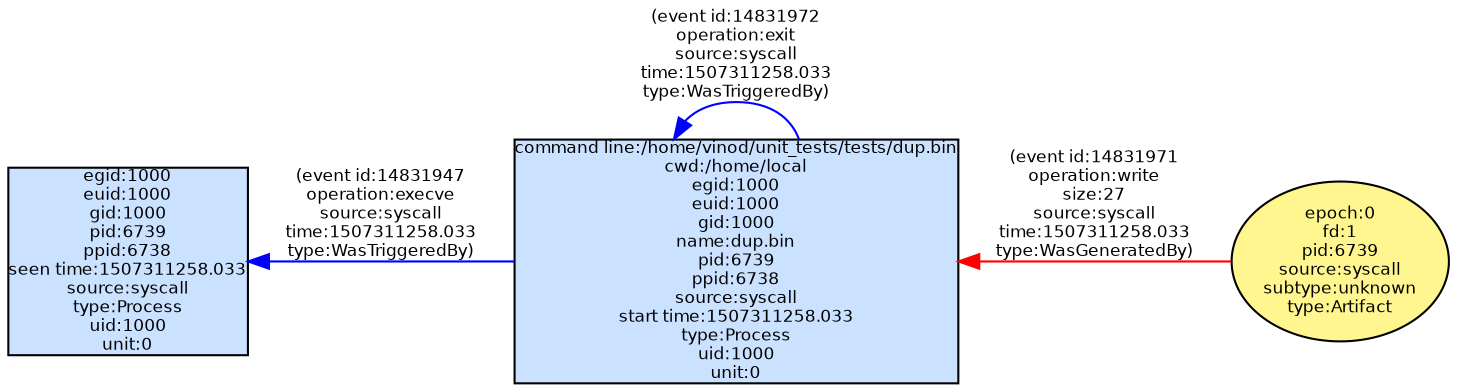 digraph spade2dot {
graph [rankdir = "RL"];
node [fontname="Helvetica" fontsize="8" style="filled" margin="0.0,0.0"];
edge [fontname="Helvetica" fontsize="8"];
"a95cfc8bd30563769b661d4d098fb417" [label="egid:1000\neuid:1000\ngid:1000\npid:6739\nppid:6738\nseen time:1507311258.033\nsource:syscall\ntype:Process\nuid:1000\nunit:0" shape="box" fillcolor="lightsteelblue1"];
"84af2c2d3fa5ab1de6954ca15e837696" [label="command line:/home/vinod/unit_tests/tests/dup.bin\ncwd:/home/local\negid:1000\neuid:1000\ngid:1000\nname:dup.bin\npid:6739\nppid:6738\nsource:syscall\nstart time:1507311258.033\ntype:Process\nuid:1000\nunit:0" shape="box" fillcolor="lightsteelblue1"];
"84af2c2d3fa5ab1de6954ca15e837696" -> "a95cfc8bd30563769b661d4d098fb417" [label="(event id:14831947\noperation:execve\nsource:syscall\ntime:1507311258.033\ntype:WasTriggeredBy)" color="blue" style="solid"];
"019611b1979cd34e14284267c66867fc" [label="epoch:0\nfd:1\npid:6739\nsource:syscall\nsubtype:unknown\ntype:Artifact" shape="ellipse" fillcolor="khaki1"];
"019611b1979cd34e14284267c66867fc" -> "84af2c2d3fa5ab1de6954ca15e837696" [label="(event id:14831971\noperation:write\nsize:27\nsource:syscall\ntime:1507311258.033\ntype:WasGeneratedBy)" color="red" style="solid"];
"84af2c2d3fa5ab1de6954ca15e837696" -> "84af2c2d3fa5ab1de6954ca15e837696" [label="(event id:14831972\noperation:exit\nsource:syscall\ntime:1507311258.033\ntype:WasTriggeredBy)" color="blue" style="solid"];
}

